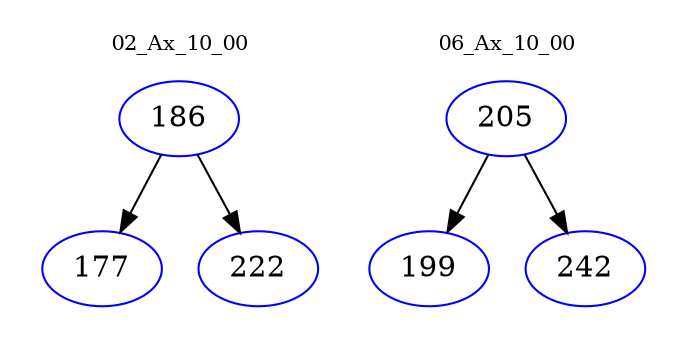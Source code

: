digraph{
subgraph cluster_0 {
color = white
label = "02_Ax_10_00";
fontsize=10;
T0_186 [label="186", color="blue"]
T0_186 -> T0_177 [color="black"]
T0_177 [label="177", color="blue"]
T0_186 -> T0_222 [color="black"]
T0_222 [label="222", color="blue"]
}
subgraph cluster_1 {
color = white
label = "06_Ax_10_00";
fontsize=10;
T1_205 [label="205", color="blue"]
T1_205 -> T1_199 [color="black"]
T1_199 [label="199", color="blue"]
T1_205 -> T1_242 [color="black"]
T1_242 [label="242", color="blue"]
}
}
